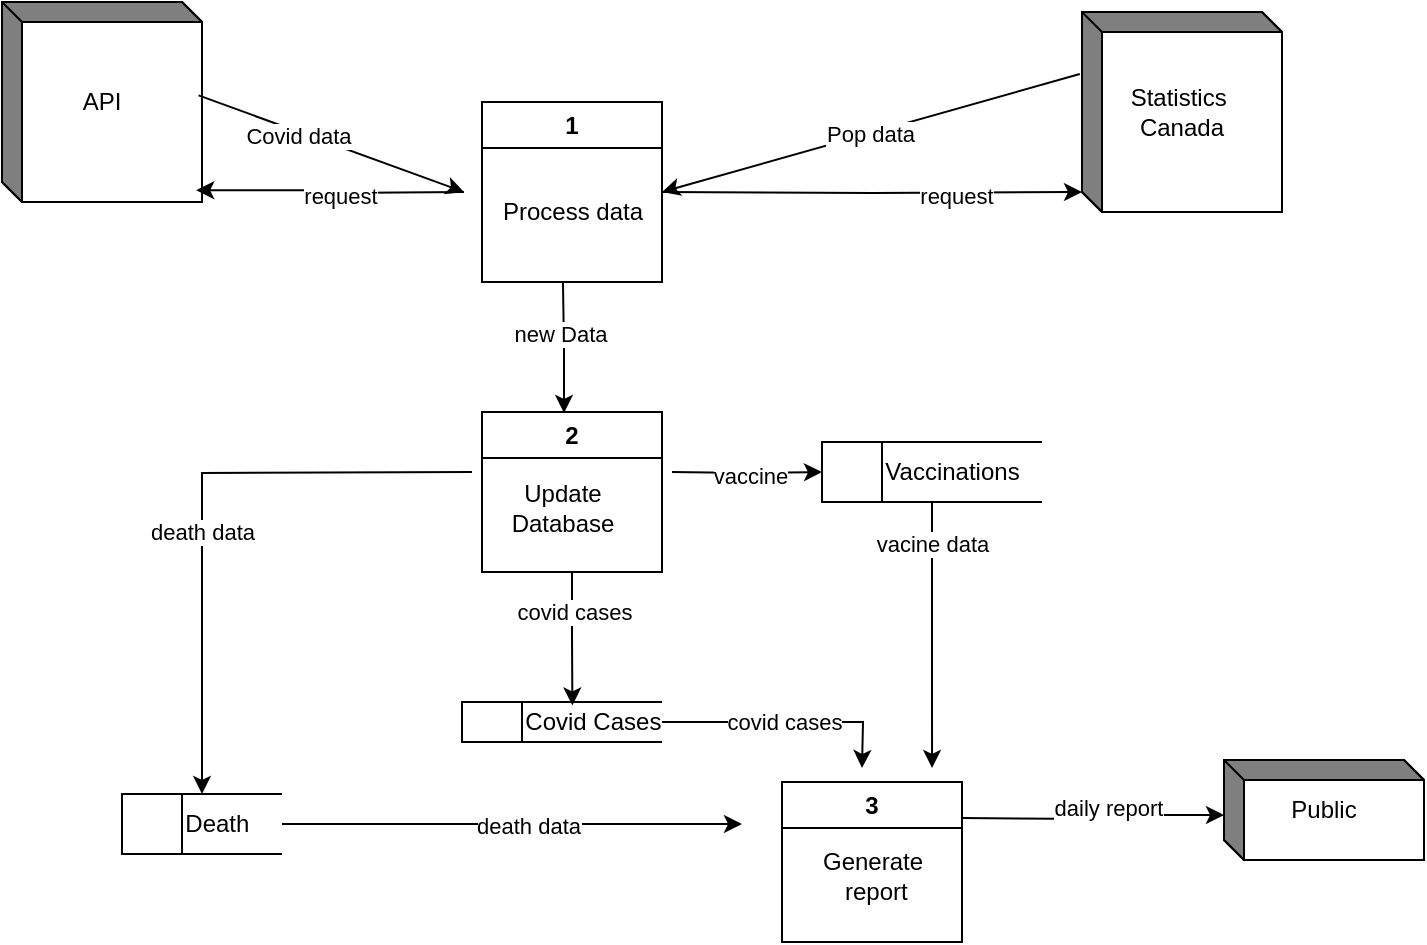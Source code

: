 <mxfile version="24.7.14">
  <diagram name="Page-1" id="QEz-hbO8l4fIIS1U3qgR">
    <mxGraphModel dx="1588" dy="760" grid="1" gridSize="10" guides="1" tooltips="1" connect="1" arrows="1" fold="1" page="1" pageScale="1" pageWidth="1100" pageHeight="850" math="0" shadow="0">
      <root>
        <mxCell id="0" />
        <mxCell id="1" parent="0" />
        <mxCell id="KJ-0HAdOCDC-fZgfdOtz-19" value="API" style="html=1;dashed=0;whiteSpace=wrap;shape=mxgraph.dfd.externalEntity" vertex="1" parent="1">
          <mxGeometry x="10" y="180" width="100" height="100" as="geometry" />
        </mxCell>
        <mxCell id="KJ-0HAdOCDC-fZgfdOtz-47" style="edgeStyle=orthogonalEdgeStyle;rounded=0;orthogonalLoop=1;jettySize=auto;html=1;entryX=0.46;entryY=-0.09;entryDx=0;entryDy=0;entryPerimeter=0;" edge="1" parent="1">
          <mxGeometry relative="1" as="geometry">
            <mxPoint x="290.483" y="320" as="sourcePoint" />
            <mxPoint x="291.0" y="385.5" as="targetPoint" />
          </mxGeometry>
        </mxCell>
        <mxCell id="KJ-0HAdOCDC-fZgfdOtz-50" value="new Data" style="edgeLabel;html=1;align=center;verticalAlign=middle;resizable=0;points=[];" vertex="1" connectable="0" parent="KJ-0HAdOCDC-fZgfdOtz-47">
          <mxGeometry x="-0.211" y="-2" relative="1" as="geometry">
            <mxPoint as="offset" />
          </mxGeometry>
        </mxCell>
        <mxCell id="KJ-0HAdOCDC-fZgfdOtz-88" style="edgeStyle=orthogonalEdgeStyle;rounded=0;orthogonalLoop=1;jettySize=auto;html=1;entryX=0;entryY=0.5;entryDx=0;entryDy=0;" edge="1" parent="1" target="KJ-0HAdOCDC-fZgfdOtz-86">
          <mxGeometry relative="1" as="geometry">
            <mxPoint x="345" y="415" as="sourcePoint" />
          </mxGeometry>
        </mxCell>
        <mxCell id="KJ-0HAdOCDC-fZgfdOtz-129" value="vaccine" style="edgeLabel;html=1;align=center;verticalAlign=middle;resizable=0;points=[];" vertex="1" connectable="0" parent="KJ-0HAdOCDC-fZgfdOtz-88">
          <mxGeometry x="0.008" y="-1" relative="1" as="geometry">
            <mxPoint y="1" as="offset" />
          </mxGeometry>
        </mxCell>
        <mxCell id="KJ-0HAdOCDC-fZgfdOtz-89" value="" style="edgeStyle=orthogonalEdgeStyle;rounded=0;orthogonalLoop=1;jettySize=auto;html=1;" edge="1" parent="1" target="KJ-0HAdOCDC-fZgfdOtz-87">
          <mxGeometry relative="1" as="geometry">
            <mxPoint x="245" y="415.034" as="sourcePoint" />
          </mxGeometry>
        </mxCell>
        <mxCell id="KJ-0HAdOCDC-fZgfdOtz-93" value="death data" style="edgeLabel;html=1;align=center;verticalAlign=middle;resizable=0;points=[];" vertex="1" connectable="0" parent="KJ-0HAdOCDC-fZgfdOtz-89">
          <mxGeometry x="0.115" relative="1" as="geometry">
            <mxPoint as="offset" />
          </mxGeometry>
        </mxCell>
        <mxCell id="KJ-0HAdOCDC-fZgfdOtz-30" value="" style="endArrow=classic;html=1;rounded=0;exitX=0.983;exitY=0.467;exitDx=0;exitDy=0;exitPerimeter=0;entryX=0;entryY=0.5;entryDx=0;entryDy=0;" edge="1" parent="1" source="KJ-0HAdOCDC-fZgfdOtz-19">
          <mxGeometry width="50" height="50" relative="1" as="geometry">
            <mxPoint x="190" y="500" as="sourcePoint" />
            <mxPoint x="241.0" y="275" as="targetPoint" />
          </mxGeometry>
        </mxCell>
        <mxCell id="KJ-0HAdOCDC-fZgfdOtz-41" value="Covid data" style="edgeLabel;html=1;align=center;verticalAlign=middle;resizable=0;points=[];" vertex="1" connectable="0" parent="KJ-0HAdOCDC-fZgfdOtz-30">
          <mxGeometry x="-0.243" y="-2" relative="1" as="geometry">
            <mxPoint as="offset" />
          </mxGeometry>
        </mxCell>
        <mxCell id="KJ-0HAdOCDC-fZgfdOtz-51" value="Statistics&amp;nbsp;&lt;div&gt;Canada&lt;/div&gt;" style="html=1;dashed=0;whiteSpace=wrap;shape=mxgraph.dfd.externalEntity" vertex="1" parent="1">
          <mxGeometry x="550" y="185" width="100" height="100" as="geometry" />
        </mxCell>
        <mxCell id="KJ-0HAdOCDC-fZgfdOtz-56" value="" style="endArrow=classic;html=1;rounded=0;entryX=1;entryY=0.5;entryDx=0;entryDy=0;exitX=-0.011;exitY=0.31;exitDx=0;exitDy=0;exitPerimeter=0;" edge="1" parent="1" source="KJ-0HAdOCDC-fZgfdOtz-51">
          <mxGeometry width="50" height="50" relative="1" as="geometry">
            <mxPoint x="520" y="400" as="sourcePoint" />
            <mxPoint x="340" y="275" as="targetPoint" />
          </mxGeometry>
        </mxCell>
        <mxCell id="KJ-0HAdOCDC-fZgfdOtz-57" value="Pop data" style="edgeLabel;html=1;align=center;verticalAlign=middle;resizable=0;points=[];" vertex="1" connectable="0" parent="KJ-0HAdOCDC-fZgfdOtz-56">
          <mxGeometry x="0.002" relative="1" as="geometry">
            <mxPoint as="offset" />
          </mxGeometry>
        </mxCell>
        <mxCell id="KJ-0HAdOCDC-fZgfdOtz-91" style="edgeStyle=orthogonalEdgeStyle;rounded=0;orthogonalLoop=1;jettySize=auto;html=1;" edge="1" parent="1" source="KJ-0HAdOCDC-fZgfdOtz-83">
          <mxGeometry relative="1" as="geometry">
            <mxPoint x="440" y="563" as="targetPoint" />
          </mxGeometry>
        </mxCell>
        <mxCell id="KJ-0HAdOCDC-fZgfdOtz-128" value="covid cases" style="edgeLabel;html=1;align=center;verticalAlign=middle;resizable=0;points=[];" vertex="1" connectable="0" parent="KJ-0HAdOCDC-fZgfdOtz-91">
          <mxGeometry x="-0.02" relative="1" as="geometry">
            <mxPoint as="offset" />
          </mxGeometry>
        </mxCell>
        <mxCell id="KJ-0HAdOCDC-fZgfdOtz-83" value="&lt;span style=&quot;white-space: pre;&quot;&gt;&#x9;&lt;/span&gt;Covid Cases" style="html=1;dashed=0;whiteSpace=wrap;shape=mxgraph.dfd.dataStoreID;align=left;spacingLeft=3;points=[[0,0],[0.5,0],[1,0],[0,0.5],[1,0.5],[0,1],[0.5,1],[1,1]];" vertex="1" parent="1">
          <mxGeometry x="240" y="530" width="100" height="20" as="geometry" />
        </mxCell>
        <mxCell id="KJ-0HAdOCDC-fZgfdOtz-90" style="edgeStyle=orthogonalEdgeStyle;rounded=0;orthogonalLoop=1;jettySize=auto;html=1;" edge="1" parent="1" source="KJ-0HAdOCDC-fZgfdOtz-86">
          <mxGeometry relative="1" as="geometry">
            <mxPoint x="475.034" y="563" as="targetPoint" />
            <Array as="points">
              <mxPoint x="475" y="530" />
              <mxPoint x="475" y="530" />
            </Array>
          </mxGeometry>
        </mxCell>
        <mxCell id="KJ-0HAdOCDC-fZgfdOtz-95" value="vacine data" style="edgeLabel;html=1;align=center;verticalAlign=middle;resizable=0;points=[];" vertex="1" connectable="0" parent="KJ-0HAdOCDC-fZgfdOtz-90">
          <mxGeometry x="-0.694" relative="1" as="geometry">
            <mxPoint as="offset" />
          </mxGeometry>
        </mxCell>
        <mxCell id="KJ-0HAdOCDC-fZgfdOtz-86" value="&lt;span style=&quot;white-space: pre;&quot;&gt;&#x9;&lt;/span&gt;Vaccinations" style="html=1;dashed=0;whiteSpace=wrap;shape=mxgraph.dfd.dataStoreID;align=left;spacingLeft=3;points=[[0,0],[0.5,0],[1,0],[0,0.5],[1,0.5],[0,1],[0.5,1],[1,1]];" vertex="1" parent="1">
          <mxGeometry x="420" y="400" width="110" height="30" as="geometry" />
        </mxCell>
        <mxCell id="KJ-0HAdOCDC-fZgfdOtz-101" style="edgeStyle=orthogonalEdgeStyle;rounded=0;orthogonalLoop=1;jettySize=auto;html=1;" edge="1" parent="1" source="KJ-0HAdOCDC-fZgfdOtz-87">
          <mxGeometry relative="1" as="geometry">
            <mxPoint x="380" y="591" as="targetPoint" />
          </mxGeometry>
        </mxCell>
        <mxCell id="KJ-0HAdOCDC-fZgfdOtz-125" value="death data" style="edgeLabel;html=1;align=center;verticalAlign=middle;resizable=0;points=[];" vertex="1" connectable="0" parent="KJ-0HAdOCDC-fZgfdOtz-101">
          <mxGeometry x="0.071" relative="1" as="geometry">
            <mxPoint as="offset" />
          </mxGeometry>
        </mxCell>
        <mxCell id="KJ-0HAdOCDC-fZgfdOtz-87" value="&lt;span style=&quot;white-space: pre;&quot;&gt;&#x9;&lt;/span&gt;Death" style="html=1;dashed=0;whiteSpace=wrap;shape=mxgraph.dfd.dataStoreID;align=left;spacingLeft=3;points=[[0,0],[0.5,0],[1,0],[0,0.5],[1,0.5],[0,1],[0.5,1],[1,1]];" vertex="1" parent="1">
          <mxGeometry x="70" y="576" width="80" height="30" as="geometry" />
        </mxCell>
        <mxCell id="KJ-0HAdOCDC-fZgfdOtz-97" value="Public" style="html=1;dashed=0;whiteSpace=wrap;shape=mxgraph.dfd.externalEntity" vertex="1" parent="1">
          <mxGeometry x="621" y="559" width="100" height="50" as="geometry" />
        </mxCell>
        <mxCell id="KJ-0HAdOCDC-fZgfdOtz-98" style="edgeStyle=orthogonalEdgeStyle;rounded=0;orthogonalLoop=1;jettySize=auto;html=1;entryX=0;entryY=0;entryDx=0;entryDy=27.5;entryPerimeter=0;" edge="1" parent="1" target="KJ-0HAdOCDC-fZgfdOtz-97">
          <mxGeometry relative="1" as="geometry">
            <mxPoint x="490" y="588" as="sourcePoint" />
          </mxGeometry>
        </mxCell>
        <mxCell id="KJ-0HAdOCDC-fZgfdOtz-102" value="daily report" style="edgeLabel;html=1;align=center;verticalAlign=middle;resizable=0;points=[];" vertex="1" connectable="0" parent="KJ-0HAdOCDC-fZgfdOtz-98">
          <mxGeometry x="0.121" y="4" relative="1" as="geometry">
            <mxPoint as="offset" />
          </mxGeometry>
        </mxCell>
        <mxCell id="KJ-0HAdOCDC-fZgfdOtz-105" style="edgeStyle=orthogonalEdgeStyle;rounded=0;orthogonalLoop=1;jettySize=auto;html=1;entryX=0.971;entryY=0.941;entryDx=0;entryDy=0;entryPerimeter=0;" edge="1" parent="1" target="KJ-0HAdOCDC-fZgfdOtz-19">
          <mxGeometry relative="1" as="geometry">
            <mxPoint x="241.0" y="275.034" as="sourcePoint" />
          </mxGeometry>
        </mxCell>
        <mxCell id="KJ-0HAdOCDC-fZgfdOtz-107" value="request" style="edgeLabel;html=1;align=center;verticalAlign=middle;resizable=0;points=[];" vertex="1" connectable="0" parent="KJ-0HAdOCDC-fZgfdOtz-105">
          <mxGeometry x="-0.075" y="1" relative="1" as="geometry">
            <mxPoint as="offset" />
          </mxGeometry>
        </mxCell>
        <mxCell id="KJ-0HAdOCDC-fZgfdOtz-106" style="edgeStyle=orthogonalEdgeStyle;rounded=0;orthogonalLoop=1;jettySize=auto;html=1;entryX=0;entryY=0;entryDx=0;entryDy=90;entryPerimeter=0;" edge="1" parent="1" target="KJ-0HAdOCDC-fZgfdOtz-51">
          <mxGeometry relative="1" as="geometry">
            <mxPoint x="340" y="275" as="sourcePoint" />
          </mxGeometry>
        </mxCell>
        <mxCell id="KJ-0HAdOCDC-fZgfdOtz-108" value="request" style="edgeLabel;html=1;align=center;verticalAlign=middle;resizable=0;points=[];" vertex="1" connectable="0" parent="KJ-0HAdOCDC-fZgfdOtz-106">
          <mxGeometry x="0.403" y="-2" relative="1" as="geometry">
            <mxPoint as="offset" />
          </mxGeometry>
        </mxCell>
        <mxCell id="KJ-0HAdOCDC-fZgfdOtz-111" value="1" style="swimlane;whiteSpace=wrap;html=1;" vertex="1" parent="1">
          <mxGeometry x="250" y="230" width="90" height="90" as="geometry" />
        </mxCell>
        <mxCell id="KJ-0HAdOCDC-fZgfdOtz-112" value="Process data" style="text;html=1;align=center;verticalAlign=middle;resizable=0;points=[];autosize=1;strokeColor=none;fillColor=none;" vertex="1" parent="KJ-0HAdOCDC-fZgfdOtz-111">
          <mxGeometry y="40" width="90" height="30" as="geometry" />
        </mxCell>
        <mxCell id="KJ-0HAdOCDC-fZgfdOtz-114" value="2" style="swimlane;whiteSpace=wrap;html=1;" vertex="1" parent="1">
          <mxGeometry x="250" y="385" width="90" height="80" as="geometry" />
        </mxCell>
        <mxCell id="KJ-0HAdOCDC-fZgfdOtz-120" value="Update&lt;div&gt;Database&lt;/div&gt;" style="text;html=1;align=center;verticalAlign=middle;resizable=0;points=[];autosize=1;strokeColor=none;fillColor=none;" vertex="1" parent="1">
          <mxGeometry x="255" y="413" width="70" height="40" as="geometry" />
        </mxCell>
        <mxCell id="KJ-0HAdOCDC-fZgfdOtz-122" value="3" style="swimlane;whiteSpace=wrap;html=1;" vertex="1" parent="1">
          <mxGeometry x="400" y="570" width="90" height="80" as="geometry" />
        </mxCell>
        <mxCell id="KJ-0HAdOCDC-fZgfdOtz-123" value="&lt;br&gt;&lt;div style=&quot;text-wrap: wrap;&quot;&gt;Generate&lt;/div&gt;&lt;div style=&quot;text-wrap: wrap;&quot;&gt;&amp;nbsp;report&lt;/div&gt;" style="text;html=1;align=center;verticalAlign=middle;resizable=0;points=[];autosize=1;strokeColor=none;fillColor=none;" vertex="1" parent="KJ-0HAdOCDC-fZgfdOtz-122">
          <mxGeometry x="10" y="10" width="70" height="60" as="geometry" />
        </mxCell>
        <mxCell id="KJ-0HAdOCDC-fZgfdOtz-126" style="edgeStyle=orthogonalEdgeStyle;rounded=0;orthogonalLoop=1;jettySize=auto;html=1;entryX=0.552;entryY=0.086;entryDx=0;entryDy=0;entryPerimeter=0;" edge="1" parent="1" source="KJ-0HAdOCDC-fZgfdOtz-114" target="KJ-0HAdOCDC-fZgfdOtz-83">
          <mxGeometry relative="1" as="geometry" />
        </mxCell>
        <mxCell id="KJ-0HAdOCDC-fZgfdOtz-127" value="covid cases" style="edgeLabel;html=1;align=center;verticalAlign=middle;resizable=0;points=[];" vertex="1" connectable="0" parent="KJ-0HAdOCDC-fZgfdOtz-126">
          <mxGeometry x="-0.386" y="1" relative="1" as="geometry">
            <mxPoint y="-1" as="offset" />
          </mxGeometry>
        </mxCell>
      </root>
    </mxGraphModel>
  </diagram>
</mxfile>
